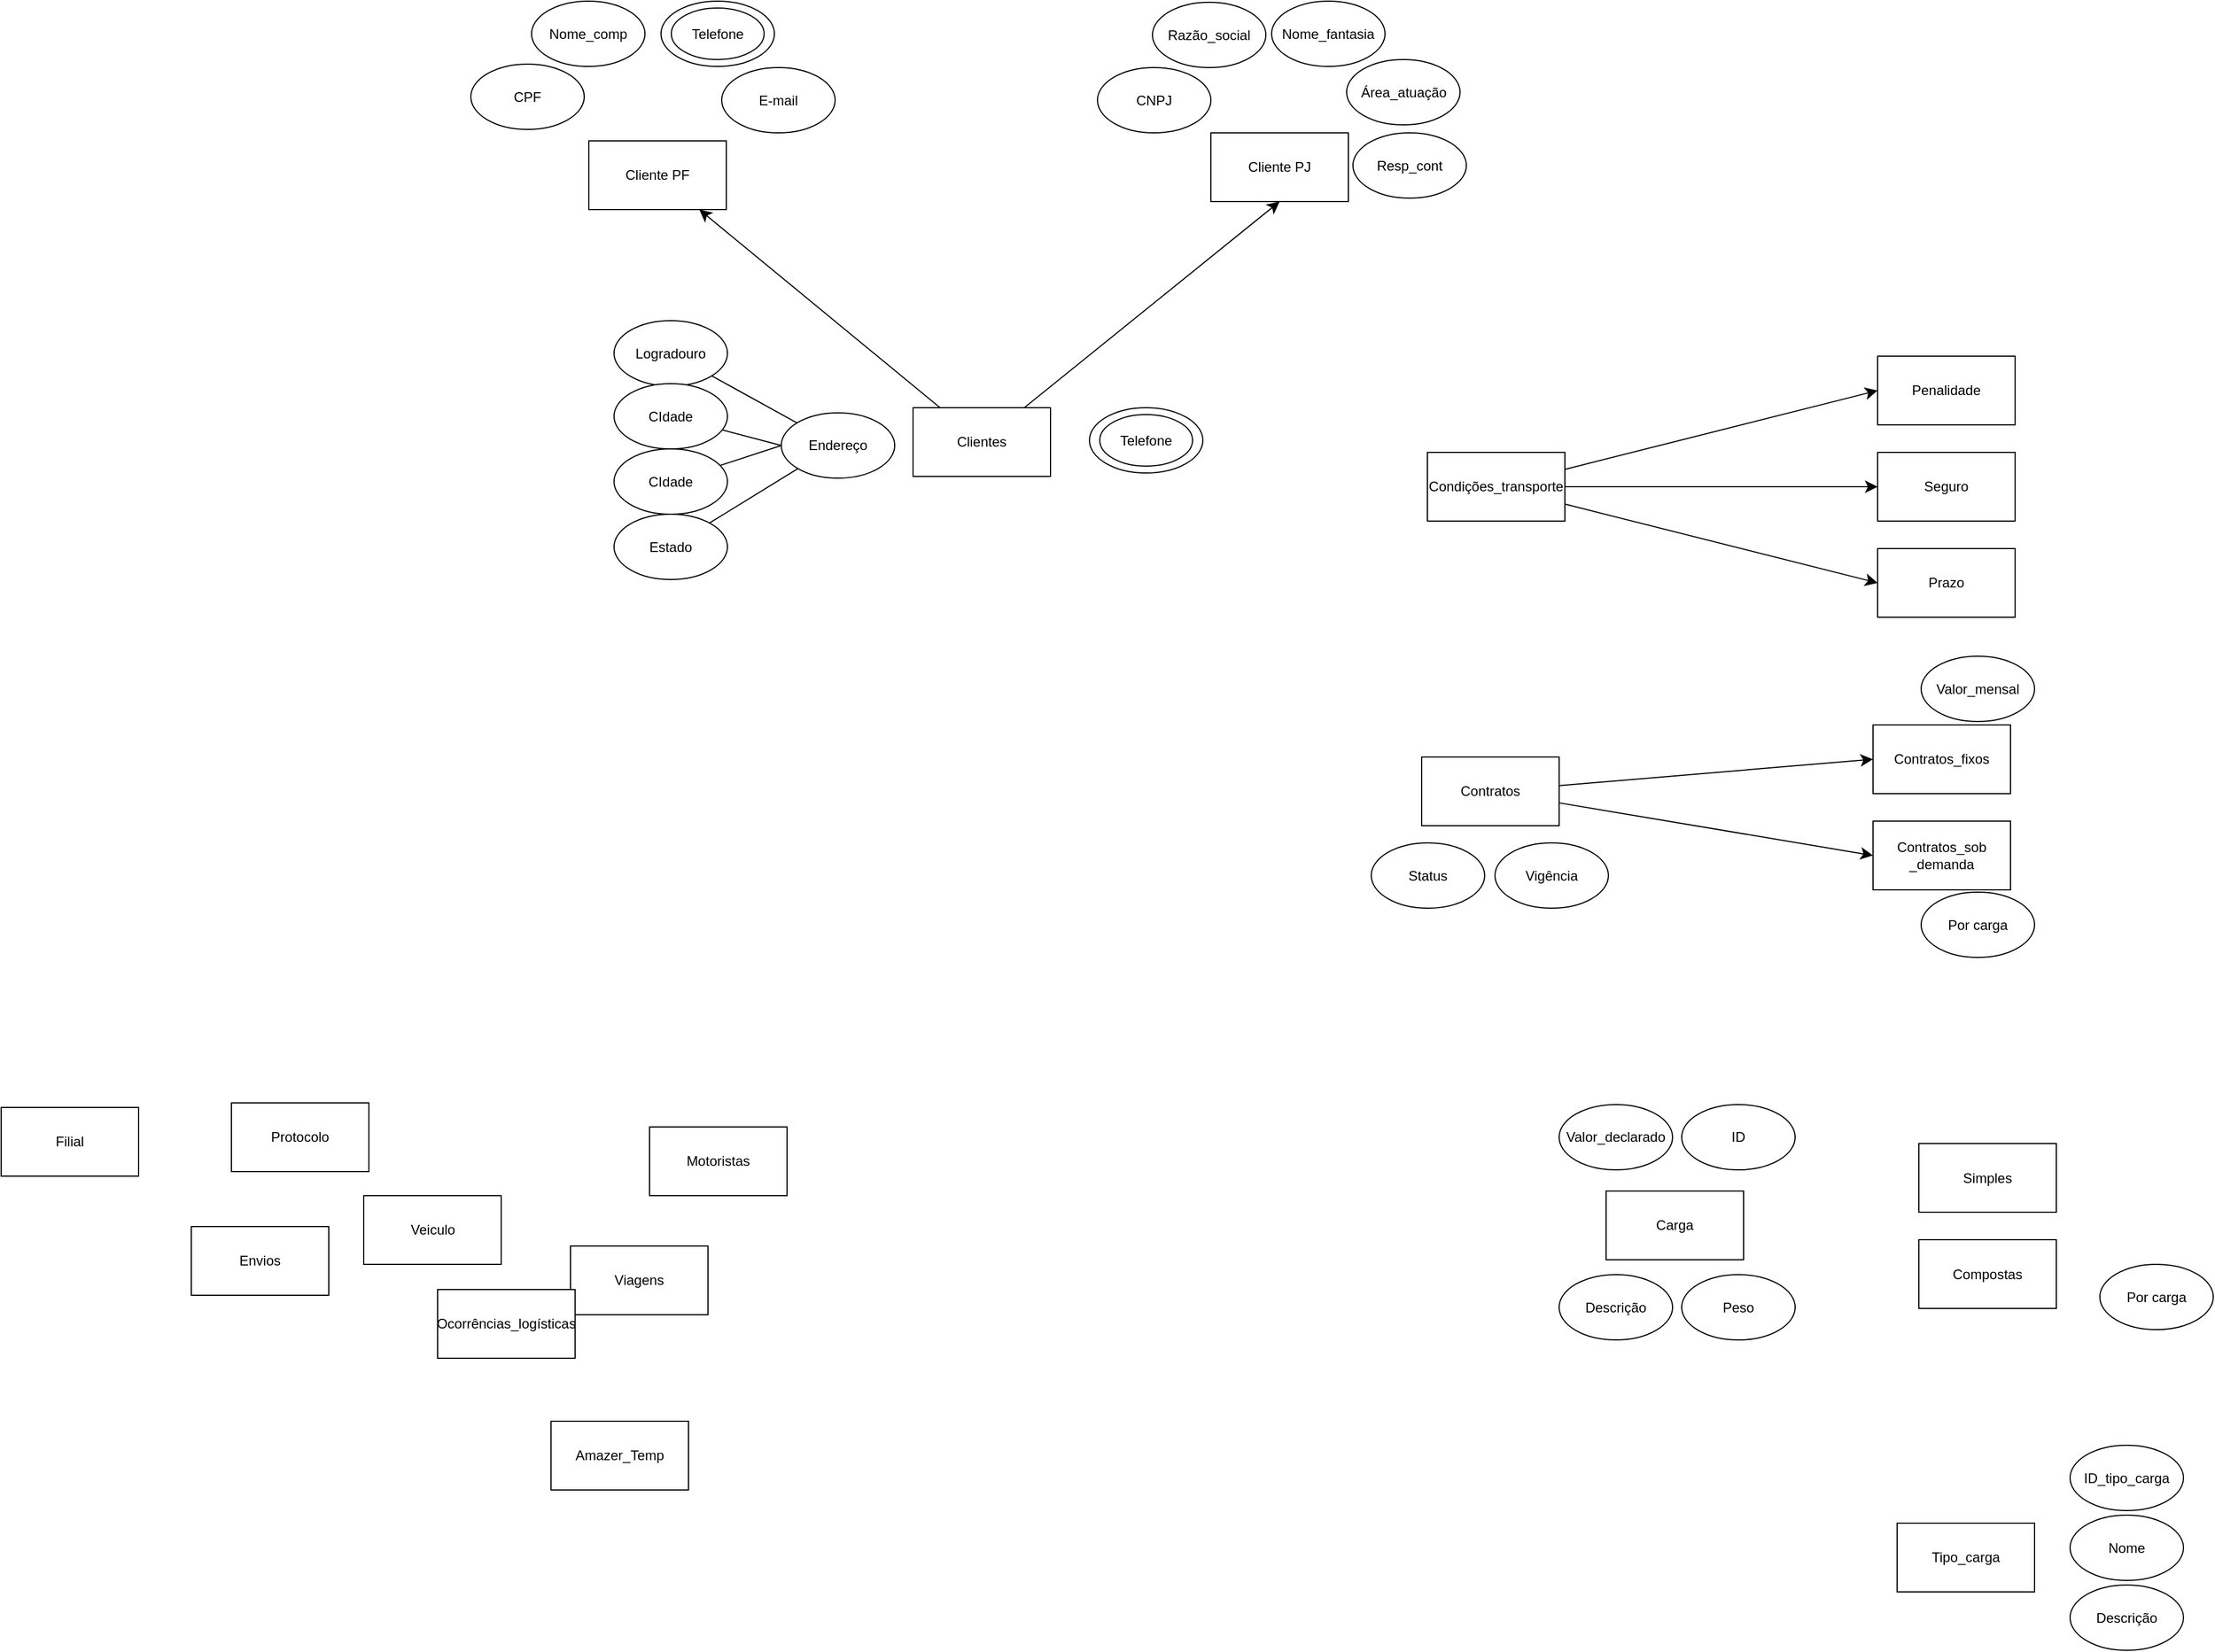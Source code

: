 <mxfile version="26.2.14">
  <diagram name="Página-1" id="iTK0nIs8eEKl5HLrY0HY">
    <mxGraphModel dx="2386" dy="1603" grid="0" gridSize="10" guides="1" tooltips="1" connect="1" arrows="1" fold="1" page="0" pageScale="1" pageWidth="827" pageHeight="1169" math="0" shadow="0">
      <root>
        <mxCell id="0" />
        <mxCell id="1" parent="0" />
        <mxCell id="TubKobpjzzUn3Yk9qgdD-2" value="Cliente PF" style="rounded=0;whiteSpace=wrap;html=1;" vertex="1" parent="1">
          <mxGeometry x="-49" y="-280" width="120" height="60" as="geometry" />
        </mxCell>
        <mxCell id="TubKobpjzzUn3Yk9qgdD-3" value="Cliente PJ" style="rounded=0;whiteSpace=wrap;html=1;" vertex="1" parent="1">
          <mxGeometry x="494" y="-287" width="120" height="60" as="geometry" />
        </mxCell>
        <mxCell id="TubKobpjzzUn3Yk9qgdD-75" style="edgeStyle=none;curved=1;rounded=0;orthogonalLoop=1;jettySize=auto;html=1;entryX=0;entryY=0.5;entryDx=0;entryDy=0;fontSize=12;startSize=8;endSize=8;" edge="1" parent="1" source="TubKobpjzzUn3Yk9qgdD-4" target="TubKobpjzzUn3Yk9qgdD-73">
          <mxGeometry relative="1" as="geometry" />
        </mxCell>
        <mxCell id="TubKobpjzzUn3Yk9qgdD-76" style="edgeStyle=none;curved=1;rounded=0;orthogonalLoop=1;jettySize=auto;html=1;entryX=0;entryY=0.5;entryDx=0;entryDy=0;fontSize=12;startSize=8;endSize=8;" edge="1" parent="1" source="TubKobpjzzUn3Yk9qgdD-4" target="TubKobpjzzUn3Yk9qgdD-74">
          <mxGeometry relative="1" as="geometry" />
        </mxCell>
        <mxCell id="TubKobpjzzUn3Yk9qgdD-4" value="Contratos" style="rounded=0;whiteSpace=wrap;html=1;" vertex="1" parent="1">
          <mxGeometry x="678" y="258" width="120" height="60" as="geometry" />
        </mxCell>
        <mxCell id="TubKobpjzzUn3Yk9qgdD-5" value="Veiculo" style="rounded=0;whiteSpace=wrap;html=1;" vertex="1" parent="1">
          <mxGeometry x="-245.5" y="641" width="120" height="60" as="geometry" />
        </mxCell>
        <mxCell id="TubKobpjzzUn3Yk9qgdD-6" value="Motoristas" style="rounded=0;whiteSpace=wrap;html=1;" vertex="1" parent="1">
          <mxGeometry x="4" y="581" width="120" height="60" as="geometry" />
        </mxCell>
        <mxCell id="TubKobpjzzUn3Yk9qgdD-7" value="Viagens" style="rounded=0;whiteSpace=wrap;html=1;" vertex="1" parent="1">
          <mxGeometry x="-65" y="685" width="120" height="60" as="geometry" />
        </mxCell>
        <mxCell id="TubKobpjzzUn3Yk9qgdD-8" value="Filial" style="rounded=0;whiteSpace=wrap;html=1;" vertex="1" parent="1">
          <mxGeometry x="-562" y="564" width="120" height="60" as="geometry" />
        </mxCell>
        <mxCell id="TubKobpjzzUn3Yk9qgdD-10" value="Amazer_Temp" style="rounded=0;whiteSpace=wrap;html=1;" vertex="1" parent="1">
          <mxGeometry x="-82" y="838" width="120" height="60" as="geometry" />
        </mxCell>
        <mxCell id="TubKobpjzzUn3Yk9qgdD-11" value="Ocorrências_logísticas" style="rounded=0;whiteSpace=wrap;html=1;" vertex="1" parent="1">
          <mxGeometry x="-181" y="723" width="120" height="60" as="geometry" />
        </mxCell>
        <mxCell id="TubKobpjzzUn3Yk9qgdD-12" value="Envios" style="rounded=0;whiteSpace=wrap;html=1;" vertex="1" parent="1">
          <mxGeometry x="-396" y="668" width="120" height="60" as="geometry" />
        </mxCell>
        <mxCell id="TubKobpjzzUn3Yk9qgdD-13" value="Endereço" style="ellipse;whiteSpace=wrap;html=1;" vertex="1" parent="1">
          <mxGeometry x="119" y="-42.5" width="99" height="57" as="geometry" />
        </mxCell>
        <mxCell id="TubKobpjzzUn3Yk9qgdD-14" value="E-mail" style="ellipse;whiteSpace=wrap;html=1;" vertex="1" parent="1">
          <mxGeometry x="67" y="-344" width="99" height="57" as="geometry" />
        </mxCell>
        <mxCell id="TubKobpjzzUn3Yk9qgdD-15" value="" style="ellipse;whiteSpace=wrap;html=1;" vertex="1" parent="1">
          <mxGeometry x="14" y="-402" width="99" height="57" as="geometry" />
        </mxCell>
        <mxCell id="TubKobpjzzUn3Yk9qgdD-16" value="Telefone" style="ellipse;whiteSpace=wrap;html=1;" vertex="1" parent="1">
          <mxGeometry x="23" y="-396" width="81" height="45" as="geometry" />
        </mxCell>
        <mxCell id="TubKobpjzzUn3Yk9qgdD-17" value="Nome_comp" style="ellipse;whiteSpace=wrap;html=1;" vertex="1" parent="1">
          <mxGeometry x="-99" y="-402" width="99" height="57" as="geometry" />
        </mxCell>
        <mxCell id="TubKobpjzzUn3Yk9qgdD-18" value="CPF" style="ellipse;whiteSpace=wrap;html=1;" vertex="1" parent="1">
          <mxGeometry x="-152" y="-347" width="99" height="57" as="geometry" />
        </mxCell>
        <mxCell id="TubKobpjzzUn3Yk9qgdD-23" style="rounded=0;orthogonalLoop=1;jettySize=auto;html=1;fontSize=12;startSize=8;endSize=8;endArrow=none;startFill=0;" edge="1" parent="1" source="TubKobpjzzUn3Yk9qgdD-19" target="TubKobpjzzUn3Yk9qgdD-13">
          <mxGeometry relative="1" as="geometry" />
        </mxCell>
        <mxCell id="TubKobpjzzUn3Yk9qgdD-19" value="Logradouro" style="ellipse;whiteSpace=wrap;html=1;" vertex="1" parent="1">
          <mxGeometry x="-27" y="-123" width="99" height="57" as="geometry" />
        </mxCell>
        <mxCell id="TubKobpjzzUn3Yk9qgdD-24" style="rounded=0;orthogonalLoop=1;jettySize=auto;html=1;entryX=0;entryY=0.5;entryDx=0;entryDy=0;fontSize=12;startSize=8;endSize=8;endArrow=none;startFill=0;" edge="1" parent="1" source="TubKobpjzzUn3Yk9qgdD-20" target="TubKobpjzzUn3Yk9qgdD-13">
          <mxGeometry relative="1" as="geometry" />
        </mxCell>
        <mxCell id="TubKobpjzzUn3Yk9qgdD-20" value="CIdade" style="ellipse;whiteSpace=wrap;html=1;" vertex="1" parent="1">
          <mxGeometry x="-27" y="-68" width="99" height="57" as="geometry" />
        </mxCell>
        <mxCell id="TubKobpjzzUn3Yk9qgdD-25" style="rounded=0;orthogonalLoop=1;jettySize=auto;html=1;entryX=0;entryY=0.5;entryDx=0;entryDy=0;fontSize=12;startSize=8;endSize=8;endArrow=none;startFill=0;" edge="1" parent="1" source="TubKobpjzzUn3Yk9qgdD-21" target="TubKobpjzzUn3Yk9qgdD-13">
          <mxGeometry relative="1" as="geometry" />
        </mxCell>
        <mxCell id="TubKobpjzzUn3Yk9qgdD-21" value="CIdade" style="ellipse;whiteSpace=wrap;html=1;" vertex="1" parent="1">
          <mxGeometry x="-27" y="-11" width="99" height="57" as="geometry" />
        </mxCell>
        <mxCell id="TubKobpjzzUn3Yk9qgdD-26" style="rounded=0;orthogonalLoop=1;jettySize=auto;html=1;entryX=0;entryY=1;entryDx=0;entryDy=0;fontSize=12;startSize=8;endSize=8;endArrow=none;startFill=0;" edge="1" parent="1" source="TubKobpjzzUn3Yk9qgdD-22" target="TubKobpjzzUn3Yk9qgdD-13">
          <mxGeometry relative="1" as="geometry" />
        </mxCell>
        <mxCell id="TubKobpjzzUn3Yk9qgdD-22" value="Estado" style="ellipse;whiteSpace=wrap;html=1;" vertex="1" parent="1">
          <mxGeometry x="-27" y="46" width="99" height="57" as="geometry" />
        </mxCell>
        <mxCell id="TubKobpjzzUn3Yk9qgdD-27" value="CNPJ" style="ellipse;whiteSpace=wrap;html=1;" vertex="1" parent="1">
          <mxGeometry x="395" y="-344" width="99" height="57" as="geometry" />
        </mxCell>
        <mxCell id="TubKobpjzzUn3Yk9qgdD-28" value="Razão_social" style="ellipse;whiteSpace=wrap;html=1;" vertex="1" parent="1">
          <mxGeometry x="443" y="-401" width="99" height="57" as="geometry" />
        </mxCell>
        <mxCell id="TubKobpjzzUn3Yk9qgdD-29" value="Nome_fantasia" style="ellipse;whiteSpace=wrap;html=1;" vertex="1" parent="1">
          <mxGeometry x="547" y="-402" width="99" height="57" as="geometry" />
        </mxCell>
        <mxCell id="TubKobpjzzUn3Yk9qgdD-30" value="Área_atuação" style="ellipse;whiteSpace=wrap;html=1;" vertex="1" parent="1">
          <mxGeometry x="612.5" y="-351" width="99" height="57" as="geometry" />
        </mxCell>
        <mxCell id="TubKobpjzzUn3Yk9qgdD-34" value="Protocolo" style="rounded=0;whiteSpace=wrap;html=1;" vertex="1" parent="1">
          <mxGeometry x="-361" y="560" width="120" height="60" as="geometry" />
        </mxCell>
        <mxCell id="TubKobpjzzUn3Yk9qgdD-35" value="" style="ellipse;whiteSpace=wrap;html=1;" vertex="1" parent="1">
          <mxGeometry x="388" y="-47" width="99" height="57" as="geometry" />
        </mxCell>
        <mxCell id="TubKobpjzzUn3Yk9qgdD-36" value="Telefone" style="ellipse;whiteSpace=wrap;html=1;" vertex="1" parent="1">
          <mxGeometry x="397" y="-41" width="81" height="45" as="geometry" />
        </mxCell>
        <mxCell id="TubKobpjzzUn3Yk9qgdD-53" style="edgeStyle=none;curved=1;rounded=0;orthogonalLoop=1;jettySize=auto;html=1;fontSize=12;startSize=8;endSize=8;" edge="1" parent="1" source="TubKobpjzzUn3Yk9qgdD-52" target="TubKobpjzzUn3Yk9qgdD-2">
          <mxGeometry relative="1" as="geometry" />
        </mxCell>
        <mxCell id="TubKobpjzzUn3Yk9qgdD-54" style="edgeStyle=none;curved=1;rounded=0;orthogonalLoop=1;jettySize=auto;html=1;entryX=0.5;entryY=1;entryDx=0;entryDy=0;fontSize=12;startSize=8;endSize=8;" edge="1" parent="1" source="TubKobpjzzUn3Yk9qgdD-52" target="TubKobpjzzUn3Yk9qgdD-3">
          <mxGeometry relative="1" as="geometry" />
        </mxCell>
        <mxCell id="TubKobpjzzUn3Yk9qgdD-52" value="Clientes" style="rounded=0;whiteSpace=wrap;html=1;" vertex="1" parent="1">
          <mxGeometry x="234" y="-47" width="120" height="60" as="geometry" />
        </mxCell>
        <mxCell id="TubKobpjzzUn3Yk9qgdD-55" value="Resp_cont" style="ellipse;whiteSpace=wrap;html=1;" vertex="1" parent="1">
          <mxGeometry x="618" y="-287" width="99" height="57" as="geometry" />
        </mxCell>
        <mxCell id="TubKobpjzzUn3Yk9qgdD-64" value="Vigência" style="ellipse;whiteSpace=wrap;html=1;" vertex="1" parent="1">
          <mxGeometry x="742" y="333" width="99" height="57" as="geometry" />
        </mxCell>
        <mxCell id="TubKobpjzzUn3Yk9qgdD-65" value="Valor_mensal" style="ellipse;whiteSpace=wrap;html=1;" vertex="1" parent="1">
          <mxGeometry x="1114" y="170" width="99" height="57" as="geometry" />
        </mxCell>
        <mxCell id="TubKobpjzzUn3Yk9qgdD-66" value="Status" style="ellipse;whiteSpace=wrap;html=1;" vertex="1" parent="1">
          <mxGeometry x="634" y="333" width="99" height="57" as="geometry" />
        </mxCell>
        <mxCell id="TubKobpjzzUn3Yk9qgdD-68" value="Carga" style="rounded=0;whiteSpace=wrap;html=1;" vertex="1" parent="1">
          <mxGeometry x="839" y="637" width="120" height="60" as="geometry" />
        </mxCell>
        <mxCell id="TubKobpjzzUn3Yk9qgdD-70" value="Descrição" style="ellipse;whiteSpace=wrap;html=1;" vertex="1" parent="1">
          <mxGeometry x="798" y="710" width="99" height="57" as="geometry" />
        </mxCell>
        <mxCell id="TubKobpjzzUn3Yk9qgdD-71" value="ID" style="ellipse;whiteSpace=wrap;html=1;" vertex="1" parent="1">
          <mxGeometry x="905" y="561.5" width="99" height="57" as="geometry" />
        </mxCell>
        <mxCell id="TubKobpjzzUn3Yk9qgdD-72" value="Peso" style="ellipse;whiteSpace=wrap;html=1;" vertex="1" parent="1">
          <mxGeometry x="905" y="710" width="99" height="57" as="geometry" />
        </mxCell>
        <mxCell id="TubKobpjzzUn3Yk9qgdD-73" value="Contratos_fixos" style="rounded=0;whiteSpace=wrap;html=1;" vertex="1" parent="1">
          <mxGeometry x="1072" y="230" width="120" height="60" as="geometry" />
        </mxCell>
        <mxCell id="TubKobpjzzUn3Yk9qgdD-74" value="Contratos_sob&lt;div&gt;_demanda&lt;/div&gt;" style="rounded=0;whiteSpace=wrap;html=1;" vertex="1" parent="1">
          <mxGeometry x="1072" y="314" width="120" height="60" as="geometry" />
        </mxCell>
        <mxCell id="TubKobpjzzUn3Yk9qgdD-77" value="Por carga" style="ellipse;whiteSpace=wrap;html=1;" vertex="1" parent="1">
          <mxGeometry x="1114" y="376" width="99" height="57" as="geometry" />
        </mxCell>
        <mxCell id="TubKobpjzzUn3Yk9qgdD-85" style="edgeStyle=none;curved=1;rounded=0;orthogonalLoop=1;jettySize=auto;html=1;entryX=0;entryY=0.5;entryDx=0;entryDy=0;fontSize=12;startSize=8;endSize=8;" edge="1" parent="1" source="TubKobpjzzUn3Yk9qgdD-78" target="TubKobpjzzUn3Yk9qgdD-83">
          <mxGeometry relative="1" as="geometry" />
        </mxCell>
        <mxCell id="TubKobpjzzUn3Yk9qgdD-86" style="edgeStyle=none;curved=1;rounded=0;orthogonalLoop=1;jettySize=auto;html=1;fontSize=12;startSize=8;endSize=8;" edge="1" parent="1" source="TubKobpjzzUn3Yk9qgdD-78" target="TubKobpjzzUn3Yk9qgdD-81">
          <mxGeometry relative="1" as="geometry" />
        </mxCell>
        <mxCell id="TubKobpjzzUn3Yk9qgdD-87" style="edgeStyle=none;curved=1;rounded=0;orthogonalLoop=1;jettySize=auto;html=1;entryX=0;entryY=0.5;entryDx=0;entryDy=0;fontSize=12;startSize=8;endSize=8;" edge="1" parent="1" source="TubKobpjzzUn3Yk9qgdD-78" target="TubKobpjzzUn3Yk9qgdD-82">
          <mxGeometry relative="1" as="geometry" />
        </mxCell>
        <mxCell id="TubKobpjzzUn3Yk9qgdD-78" value="Condições_transporte" style="rounded=0;whiteSpace=wrap;html=1;" vertex="1" parent="1">
          <mxGeometry x="683" y="-8" width="120" height="60" as="geometry" />
        </mxCell>
        <mxCell id="TubKobpjzzUn3Yk9qgdD-81" value="Seguro" style="rounded=0;whiteSpace=wrap;html=1;" vertex="1" parent="1">
          <mxGeometry x="1076" y="-8" width="120" height="60" as="geometry" />
        </mxCell>
        <mxCell id="TubKobpjzzUn3Yk9qgdD-82" value="Prazo" style="rounded=0;whiteSpace=wrap;html=1;" vertex="1" parent="1">
          <mxGeometry x="1076" y="76" width="120" height="60" as="geometry" />
        </mxCell>
        <mxCell id="TubKobpjzzUn3Yk9qgdD-83" value="Penalidade" style="rounded=0;whiteSpace=wrap;html=1;" vertex="1" parent="1">
          <mxGeometry x="1076" y="-92" width="120" height="60" as="geometry" />
        </mxCell>
        <mxCell id="TubKobpjzzUn3Yk9qgdD-84" style="edgeStyle=none;curved=1;rounded=0;orthogonalLoop=1;jettySize=auto;html=1;exitX=1;exitY=1;exitDx=0;exitDy=0;fontSize=12;startSize=8;endSize=8;" edge="1" parent="1" source="TubKobpjzzUn3Yk9qgdD-72" target="TubKobpjzzUn3Yk9qgdD-72">
          <mxGeometry relative="1" as="geometry" />
        </mxCell>
        <mxCell id="TubKobpjzzUn3Yk9qgdD-88" value="Valor_declarado" style="ellipse;whiteSpace=wrap;html=1;" vertex="1" parent="1">
          <mxGeometry x="798" y="561.5" width="99" height="57" as="geometry" />
        </mxCell>
        <mxCell id="TubKobpjzzUn3Yk9qgdD-89" value="Simples" style="rounded=0;whiteSpace=wrap;html=1;" vertex="1" parent="1">
          <mxGeometry x="1112" y="595.5" width="120" height="60" as="geometry" />
        </mxCell>
        <mxCell id="TubKobpjzzUn3Yk9qgdD-90" value="Compostas" style="rounded=0;whiteSpace=wrap;html=1;" vertex="1" parent="1">
          <mxGeometry x="1112" y="679.5" width="120" height="60" as="geometry" />
        </mxCell>
        <mxCell id="TubKobpjzzUn3Yk9qgdD-91" value="Por carga" style="ellipse;whiteSpace=wrap;html=1;" vertex="1" parent="1">
          <mxGeometry x="1270" y="701" width="99" height="57" as="geometry" />
        </mxCell>
        <mxCell id="TubKobpjzzUn3Yk9qgdD-92" value="ID_tipo_carga" style="ellipse;whiteSpace=wrap;html=1;" vertex="1" parent="1">
          <mxGeometry x="1244" y="859" width="99" height="57" as="geometry" />
        </mxCell>
        <mxCell id="TubKobpjzzUn3Yk9qgdD-94" value="Tipo_carga" style="rounded=0;whiteSpace=wrap;html=1;" vertex="1" parent="1">
          <mxGeometry x="1093" y="927" width="120" height="60" as="geometry" />
        </mxCell>
        <mxCell id="TubKobpjzzUn3Yk9qgdD-101" value="Nome" style="ellipse;whiteSpace=wrap;html=1;" vertex="1" parent="1">
          <mxGeometry x="1244" y="920" width="99" height="57" as="geometry" />
        </mxCell>
        <mxCell id="TubKobpjzzUn3Yk9qgdD-102" value="Descrição" style="ellipse;whiteSpace=wrap;html=1;" vertex="1" parent="1">
          <mxGeometry x="1244" y="981" width="99" height="57" as="geometry" />
        </mxCell>
      </root>
    </mxGraphModel>
  </diagram>
</mxfile>
